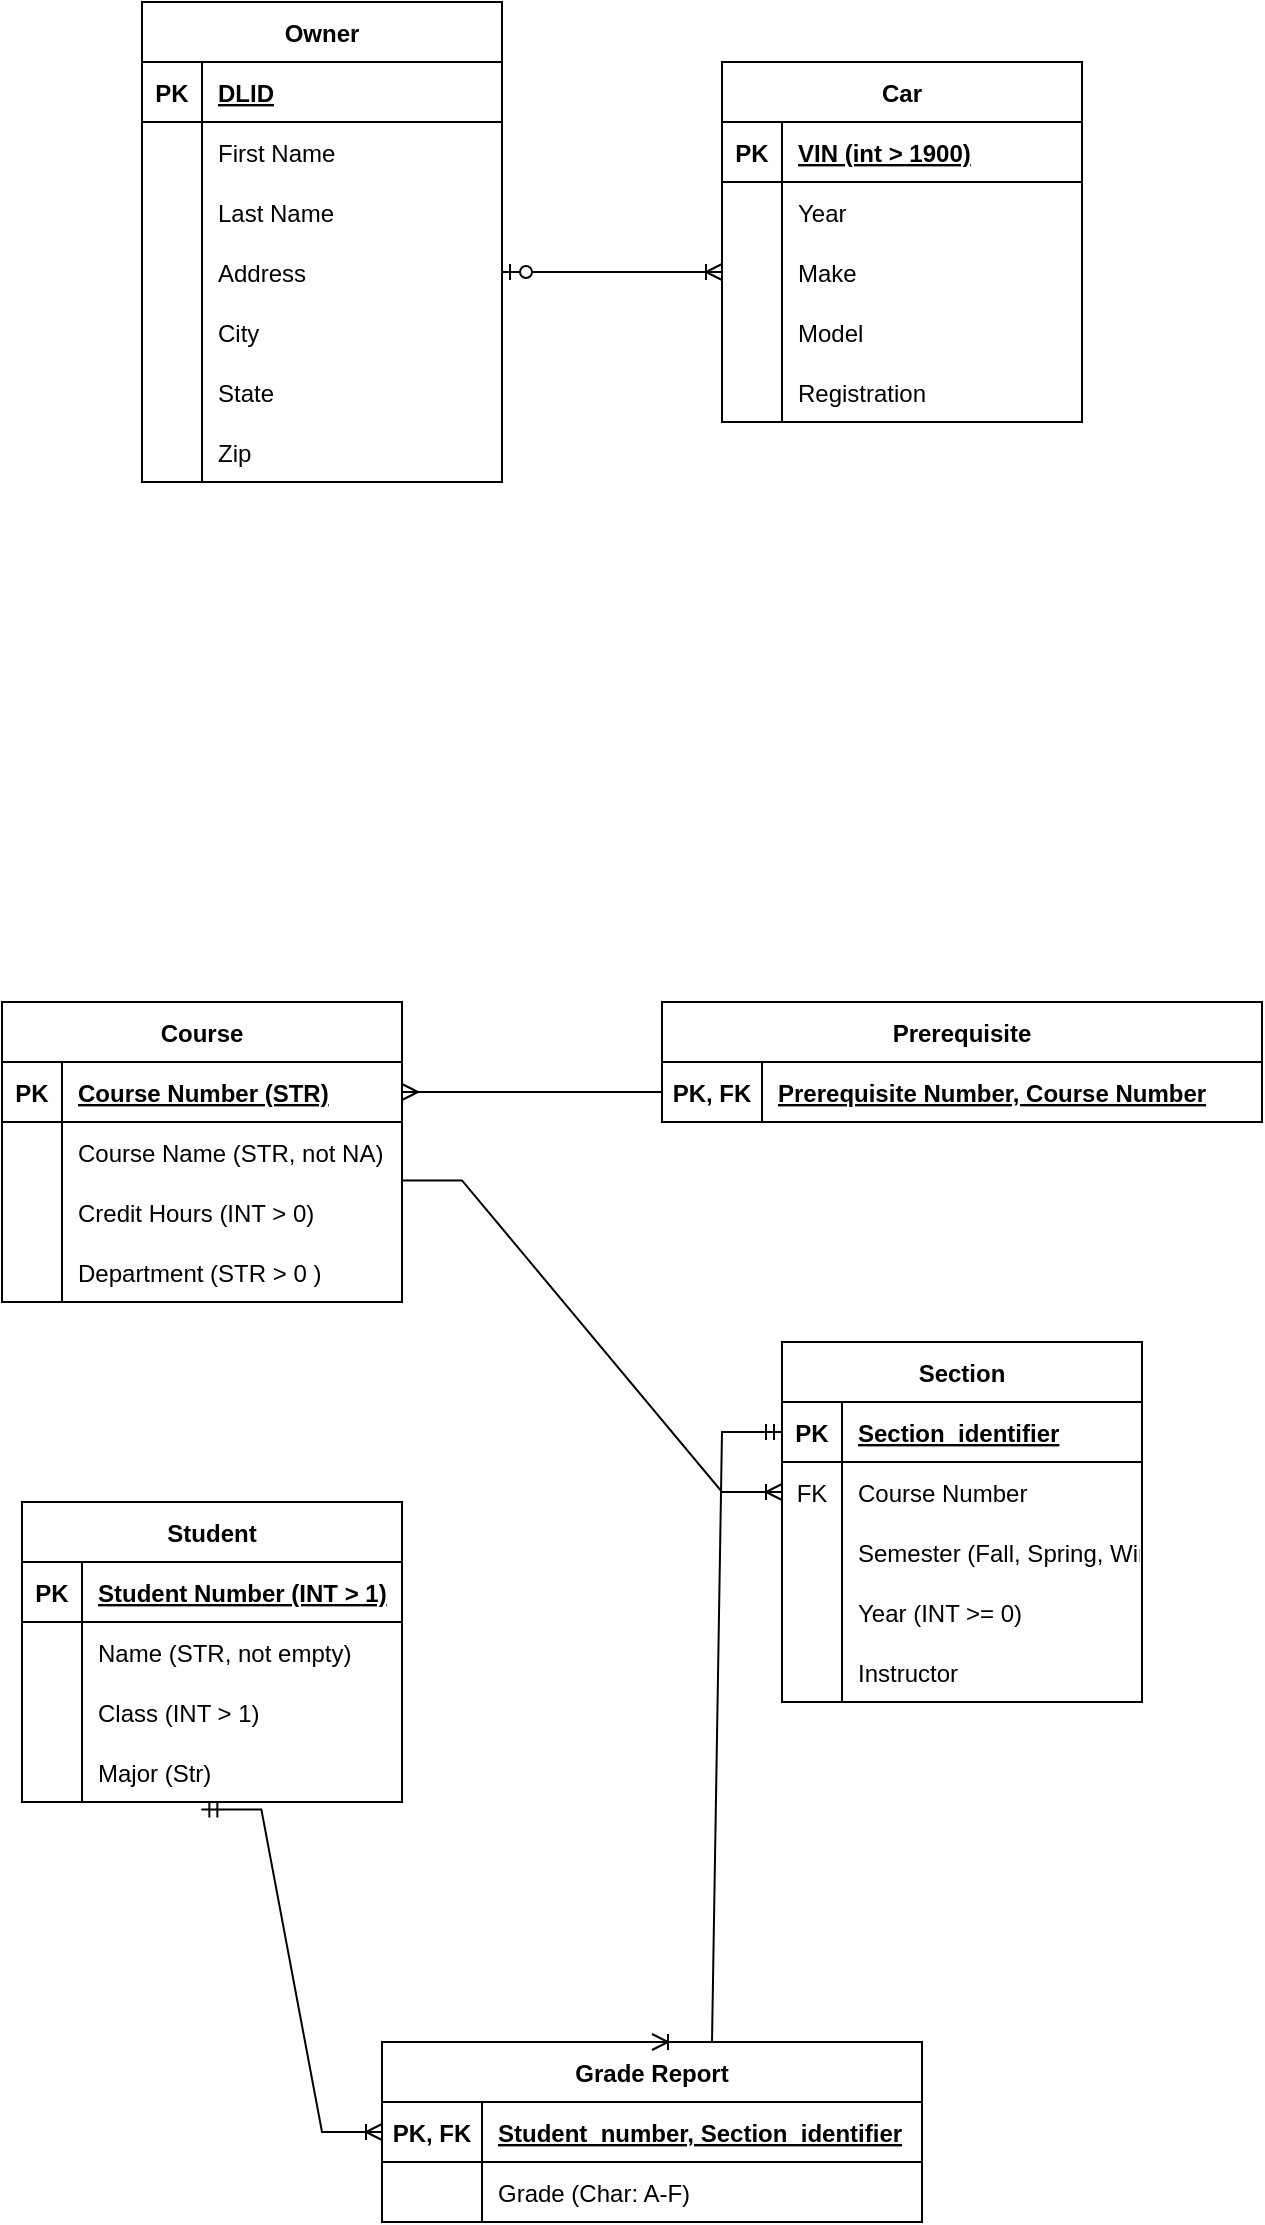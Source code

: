 <mxfile version="20.8.10" type="github">
  <diagram id="C5RBs43oDa-KdzZeNtuy" name="Page-1">
    <mxGraphModel dx="1640" dy="2071" grid="1" gridSize="10" guides="1" tooltips="1" connect="1" arrows="1" fold="1" page="1" pageScale="1" pageWidth="827" pageHeight="1169" math="0" shadow="0">
      <root>
        <mxCell id="WIyWlLk6GJQsqaUBKTNV-0" />
        <mxCell id="WIyWlLk6GJQsqaUBKTNV-1" parent="WIyWlLk6GJQsqaUBKTNV-0" />
        <mxCell id="JhIuJqSPgtaijP0H8lhD-29" value="Car" style="shape=table;startSize=30;container=1;collapsible=1;childLayout=tableLayout;fixedRows=1;rowLines=0;fontStyle=1;align=center;resizeLast=1;" vertex="1" parent="WIyWlLk6GJQsqaUBKTNV-1">
          <mxGeometry x="120" y="-360" width="180" height="180" as="geometry" />
        </mxCell>
        <mxCell id="JhIuJqSPgtaijP0H8lhD-30" value="" style="shape=tableRow;horizontal=0;startSize=0;swimlaneHead=0;swimlaneBody=0;fillColor=none;collapsible=0;dropTarget=0;points=[[0,0.5],[1,0.5]];portConstraint=eastwest;top=0;left=0;right=0;bottom=1;" vertex="1" parent="JhIuJqSPgtaijP0H8lhD-29">
          <mxGeometry y="30" width="180" height="30" as="geometry" />
        </mxCell>
        <mxCell id="JhIuJqSPgtaijP0H8lhD-31" value="PK" style="shape=partialRectangle;connectable=0;fillColor=none;top=0;left=0;bottom=0;right=0;fontStyle=1;overflow=hidden;" vertex="1" parent="JhIuJqSPgtaijP0H8lhD-30">
          <mxGeometry width="30" height="30" as="geometry">
            <mxRectangle width="30" height="30" as="alternateBounds" />
          </mxGeometry>
        </mxCell>
        <mxCell id="JhIuJqSPgtaijP0H8lhD-32" value="VIN (int &gt; 1900)" style="shape=partialRectangle;connectable=0;fillColor=none;top=0;left=0;bottom=0;right=0;align=left;spacingLeft=6;fontStyle=5;overflow=hidden;" vertex="1" parent="JhIuJqSPgtaijP0H8lhD-30">
          <mxGeometry x="30" width="150" height="30" as="geometry">
            <mxRectangle width="150" height="30" as="alternateBounds" />
          </mxGeometry>
        </mxCell>
        <mxCell id="JhIuJqSPgtaijP0H8lhD-33" value="" style="shape=tableRow;horizontal=0;startSize=0;swimlaneHead=0;swimlaneBody=0;fillColor=none;collapsible=0;dropTarget=0;points=[[0,0.5],[1,0.5]];portConstraint=eastwest;top=0;left=0;right=0;bottom=0;" vertex="1" parent="JhIuJqSPgtaijP0H8lhD-29">
          <mxGeometry y="60" width="180" height="30" as="geometry" />
        </mxCell>
        <mxCell id="JhIuJqSPgtaijP0H8lhD-34" value="" style="shape=partialRectangle;connectable=0;fillColor=none;top=0;left=0;bottom=0;right=0;editable=1;overflow=hidden;" vertex="1" parent="JhIuJqSPgtaijP0H8lhD-33">
          <mxGeometry width="30" height="30" as="geometry">
            <mxRectangle width="30" height="30" as="alternateBounds" />
          </mxGeometry>
        </mxCell>
        <mxCell id="JhIuJqSPgtaijP0H8lhD-35" value="Year" style="shape=partialRectangle;connectable=0;fillColor=none;top=0;left=0;bottom=0;right=0;align=left;spacingLeft=6;overflow=hidden;" vertex="1" parent="JhIuJqSPgtaijP0H8lhD-33">
          <mxGeometry x="30" width="150" height="30" as="geometry">
            <mxRectangle width="150" height="30" as="alternateBounds" />
          </mxGeometry>
        </mxCell>
        <mxCell id="JhIuJqSPgtaijP0H8lhD-36" value="" style="shape=tableRow;horizontal=0;startSize=0;swimlaneHead=0;swimlaneBody=0;fillColor=none;collapsible=0;dropTarget=0;points=[[0,0.5],[1,0.5]];portConstraint=eastwest;top=0;left=0;right=0;bottom=0;" vertex="1" parent="JhIuJqSPgtaijP0H8lhD-29">
          <mxGeometry y="90" width="180" height="30" as="geometry" />
        </mxCell>
        <mxCell id="JhIuJqSPgtaijP0H8lhD-37" value="" style="shape=partialRectangle;connectable=0;fillColor=none;top=0;left=0;bottom=0;right=0;editable=1;overflow=hidden;" vertex="1" parent="JhIuJqSPgtaijP0H8lhD-36">
          <mxGeometry width="30" height="30" as="geometry">
            <mxRectangle width="30" height="30" as="alternateBounds" />
          </mxGeometry>
        </mxCell>
        <mxCell id="JhIuJqSPgtaijP0H8lhD-38" value="Make" style="shape=partialRectangle;connectable=0;fillColor=none;top=0;left=0;bottom=0;right=0;align=left;spacingLeft=6;overflow=hidden;" vertex="1" parent="JhIuJqSPgtaijP0H8lhD-36">
          <mxGeometry x="30" width="150" height="30" as="geometry">
            <mxRectangle width="150" height="30" as="alternateBounds" />
          </mxGeometry>
        </mxCell>
        <mxCell id="JhIuJqSPgtaijP0H8lhD-39" value="" style="shape=tableRow;horizontal=0;startSize=0;swimlaneHead=0;swimlaneBody=0;fillColor=none;collapsible=0;dropTarget=0;points=[[0,0.5],[1,0.5]];portConstraint=eastwest;top=0;left=0;right=0;bottom=0;" vertex="1" parent="JhIuJqSPgtaijP0H8lhD-29">
          <mxGeometry y="120" width="180" height="30" as="geometry" />
        </mxCell>
        <mxCell id="JhIuJqSPgtaijP0H8lhD-40" value="" style="shape=partialRectangle;connectable=0;fillColor=none;top=0;left=0;bottom=0;right=0;editable=1;overflow=hidden;" vertex="1" parent="JhIuJqSPgtaijP0H8lhD-39">
          <mxGeometry width="30" height="30" as="geometry">
            <mxRectangle width="30" height="30" as="alternateBounds" />
          </mxGeometry>
        </mxCell>
        <mxCell id="JhIuJqSPgtaijP0H8lhD-41" value="Model" style="shape=partialRectangle;connectable=0;fillColor=none;top=0;left=0;bottom=0;right=0;align=left;spacingLeft=6;overflow=hidden;" vertex="1" parent="JhIuJqSPgtaijP0H8lhD-39">
          <mxGeometry x="30" width="150" height="30" as="geometry">
            <mxRectangle width="150" height="30" as="alternateBounds" />
          </mxGeometry>
        </mxCell>
        <mxCell id="JhIuJqSPgtaijP0H8lhD-42" value="" style="shape=tableRow;horizontal=0;startSize=0;swimlaneHead=0;swimlaneBody=0;fillColor=none;collapsible=0;dropTarget=0;points=[[0,0.5],[1,0.5]];portConstraint=eastwest;top=0;left=0;right=0;bottom=0;" vertex="1" parent="JhIuJqSPgtaijP0H8lhD-29">
          <mxGeometry y="150" width="180" height="30" as="geometry" />
        </mxCell>
        <mxCell id="JhIuJqSPgtaijP0H8lhD-43" value="" style="shape=partialRectangle;connectable=0;fillColor=none;top=0;left=0;bottom=0;right=0;editable=1;overflow=hidden;" vertex="1" parent="JhIuJqSPgtaijP0H8lhD-42">
          <mxGeometry width="30" height="30" as="geometry">
            <mxRectangle width="30" height="30" as="alternateBounds" />
          </mxGeometry>
        </mxCell>
        <mxCell id="JhIuJqSPgtaijP0H8lhD-44" value="Registration" style="shape=partialRectangle;connectable=0;fillColor=none;top=0;left=0;bottom=0;right=0;align=left;spacingLeft=6;overflow=hidden;" vertex="1" parent="JhIuJqSPgtaijP0H8lhD-42">
          <mxGeometry x="30" width="150" height="30" as="geometry">
            <mxRectangle width="150" height="30" as="alternateBounds" />
          </mxGeometry>
        </mxCell>
        <mxCell id="JhIuJqSPgtaijP0H8lhD-45" value="Owner" style="shape=table;startSize=30;container=1;collapsible=1;childLayout=tableLayout;fixedRows=1;rowLines=0;fontStyle=1;align=center;resizeLast=1;" vertex="1" parent="WIyWlLk6GJQsqaUBKTNV-1">
          <mxGeometry x="-170" y="-390" width="180" height="240" as="geometry" />
        </mxCell>
        <mxCell id="JhIuJqSPgtaijP0H8lhD-46" value="" style="shape=tableRow;horizontal=0;startSize=0;swimlaneHead=0;swimlaneBody=0;fillColor=none;collapsible=0;dropTarget=0;points=[[0,0.5],[1,0.5]];portConstraint=eastwest;top=0;left=0;right=0;bottom=1;" vertex="1" parent="JhIuJqSPgtaijP0H8lhD-45">
          <mxGeometry y="30" width="180" height="30" as="geometry" />
        </mxCell>
        <mxCell id="JhIuJqSPgtaijP0H8lhD-47" value="PK" style="shape=partialRectangle;connectable=0;fillColor=none;top=0;left=0;bottom=0;right=0;fontStyle=1;overflow=hidden;" vertex="1" parent="JhIuJqSPgtaijP0H8lhD-46">
          <mxGeometry width="30" height="30" as="geometry">
            <mxRectangle width="30" height="30" as="alternateBounds" />
          </mxGeometry>
        </mxCell>
        <mxCell id="JhIuJqSPgtaijP0H8lhD-48" value="DLID" style="shape=partialRectangle;connectable=0;fillColor=none;top=0;left=0;bottom=0;right=0;align=left;spacingLeft=6;fontStyle=5;overflow=hidden;" vertex="1" parent="JhIuJqSPgtaijP0H8lhD-46">
          <mxGeometry x="30" width="150" height="30" as="geometry">
            <mxRectangle width="150" height="30" as="alternateBounds" />
          </mxGeometry>
        </mxCell>
        <mxCell id="JhIuJqSPgtaijP0H8lhD-49" value="" style="shape=tableRow;horizontal=0;startSize=0;swimlaneHead=0;swimlaneBody=0;fillColor=none;collapsible=0;dropTarget=0;points=[[0,0.5],[1,0.5]];portConstraint=eastwest;top=0;left=0;right=0;bottom=0;" vertex="1" parent="JhIuJqSPgtaijP0H8lhD-45">
          <mxGeometry y="60" width="180" height="30" as="geometry" />
        </mxCell>
        <mxCell id="JhIuJqSPgtaijP0H8lhD-50" value="" style="shape=partialRectangle;connectable=0;fillColor=none;top=0;left=0;bottom=0;right=0;editable=1;overflow=hidden;" vertex="1" parent="JhIuJqSPgtaijP0H8lhD-49">
          <mxGeometry width="30" height="30" as="geometry">
            <mxRectangle width="30" height="30" as="alternateBounds" />
          </mxGeometry>
        </mxCell>
        <mxCell id="JhIuJqSPgtaijP0H8lhD-51" value="First Name" style="shape=partialRectangle;connectable=0;fillColor=none;top=0;left=0;bottom=0;right=0;align=left;spacingLeft=6;overflow=hidden;" vertex="1" parent="JhIuJqSPgtaijP0H8lhD-49">
          <mxGeometry x="30" width="150" height="30" as="geometry">
            <mxRectangle width="150" height="30" as="alternateBounds" />
          </mxGeometry>
        </mxCell>
        <mxCell id="JhIuJqSPgtaijP0H8lhD-52" value="" style="shape=tableRow;horizontal=0;startSize=0;swimlaneHead=0;swimlaneBody=0;fillColor=none;collapsible=0;dropTarget=0;points=[[0,0.5],[1,0.5]];portConstraint=eastwest;top=0;left=0;right=0;bottom=0;" vertex="1" parent="JhIuJqSPgtaijP0H8lhD-45">
          <mxGeometry y="90" width="180" height="30" as="geometry" />
        </mxCell>
        <mxCell id="JhIuJqSPgtaijP0H8lhD-53" value="" style="shape=partialRectangle;connectable=0;fillColor=none;top=0;left=0;bottom=0;right=0;editable=1;overflow=hidden;" vertex="1" parent="JhIuJqSPgtaijP0H8lhD-52">
          <mxGeometry width="30" height="30" as="geometry">
            <mxRectangle width="30" height="30" as="alternateBounds" />
          </mxGeometry>
        </mxCell>
        <mxCell id="JhIuJqSPgtaijP0H8lhD-54" value="Last Name" style="shape=partialRectangle;connectable=0;fillColor=none;top=0;left=0;bottom=0;right=0;align=left;spacingLeft=6;overflow=hidden;" vertex="1" parent="JhIuJqSPgtaijP0H8lhD-52">
          <mxGeometry x="30" width="150" height="30" as="geometry">
            <mxRectangle width="150" height="30" as="alternateBounds" />
          </mxGeometry>
        </mxCell>
        <mxCell id="JhIuJqSPgtaijP0H8lhD-55" value="" style="shape=tableRow;horizontal=0;startSize=0;swimlaneHead=0;swimlaneBody=0;fillColor=none;collapsible=0;dropTarget=0;points=[[0,0.5],[1,0.5]];portConstraint=eastwest;top=0;left=0;right=0;bottom=0;" vertex="1" parent="JhIuJqSPgtaijP0H8lhD-45">
          <mxGeometry y="120" width="180" height="30" as="geometry" />
        </mxCell>
        <mxCell id="JhIuJqSPgtaijP0H8lhD-56" value="" style="shape=partialRectangle;connectable=0;fillColor=none;top=0;left=0;bottom=0;right=0;editable=1;overflow=hidden;" vertex="1" parent="JhIuJqSPgtaijP0H8lhD-55">
          <mxGeometry width="30" height="30" as="geometry">
            <mxRectangle width="30" height="30" as="alternateBounds" />
          </mxGeometry>
        </mxCell>
        <mxCell id="JhIuJqSPgtaijP0H8lhD-57" value="Address" style="shape=partialRectangle;connectable=0;fillColor=none;top=0;left=0;bottom=0;right=0;align=left;spacingLeft=6;overflow=hidden;" vertex="1" parent="JhIuJqSPgtaijP0H8lhD-55">
          <mxGeometry x="30" width="150" height="30" as="geometry">
            <mxRectangle width="150" height="30" as="alternateBounds" />
          </mxGeometry>
        </mxCell>
        <mxCell id="JhIuJqSPgtaijP0H8lhD-58" value="" style="shape=tableRow;horizontal=0;startSize=0;swimlaneHead=0;swimlaneBody=0;fillColor=none;collapsible=0;dropTarget=0;points=[[0,0.5],[1,0.5]];portConstraint=eastwest;top=0;left=0;right=0;bottom=0;" vertex="1" parent="JhIuJqSPgtaijP0H8lhD-45">
          <mxGeometry y="150" width="180" height="30" as="geometry" />
        </mxCell>
        <mxCell id="JhIuJqSPgtaijP0H8lhD-59" value="" style="shape=partialRectangle;connectable=0;fillColor=none;top=0;left=0;bottom=0;right=0;editable=1;overflow=hidden;" vertex="1" parent="JhIuJqSPgtaijP0H8lhD-58">
          <mxGeometry width="30" height="30" as="geometry">
            <mxRectangle width="30" height="30" as="alternateBounds" />
          </mxGeometry>
        </mxCell>
        <mxCell id="JhIuJqSPgtaijP0H8lhD-60" value="City" style="shape=partialRectangle;connectable=0;fillColor=none;top=0;left=0;bottom=0;right=0;align=left;spacingLeft=6;overflow=hidden;" vertex="1" parent="JhIuJqSPgtaijP0H8lhD-58">
          <mxGeometry x="30" width="150" height="30" as="geometry">
            <mxRectangle width="150" height="30" as="alternateBounds" />
          </mxGeometry>
        </mxCell>
        <mxCell id="JhIuJqSPgtaijP0H8lhD-61" value="" style="shape=tableRow;horizontal=0;startSize=0;swimlaneHead=0;swimlaneBody=0;fillColor=none;collapsible=0;dropTarget=0;points=[[0,0.5],[1,0.5]];portConstraint=eastwest;top=0;left=0;right=0;bottom=0;" vertex="1" parent="JhIuJqSPgtaijP0H8lhD-45">
          <mxGeometry y="180" width="180" height="30" as="geometry" />
        </mxCell>
        <mxCell id="JhIuJqSPgtaijP0H8lhD-62" value="" style="shape=partialRectangle;connectable=0;fillColor=none;top=0;left=0;bottom=0;right=0;editable=1;overflow=hidden;" vertex="1" parent="JhIuJqSPgtaijP0H8lhD-61">
          <mxGeometry width="30" height="30" as="geometry">
            <mxRectangle width="30" height="30" as="alternateBounds" />
          </mxGeometry>
        </mxCell>
        <mxCell id="JhIuJqSPgtaijP0H8lhD-63" value="State" style="shape=partialRectangle;connectable=0;fillColor=none;top=0;left=0;bottom=0;right=0;align=left;spacingLeft=6;overflow=hidden;" vertex="1" parent="JhIuJqSPgtaijP0H8lhD-61">
          <mxGeometry x="30" width="150" height="30" as="geometry">
            <mxRectangle width="150" height="30" as="alternateBounds" />
          </mxGeometry>
        </mxCell>
        <mxCell id="JhIuJqSPgtaijP0H8lhD-64" value="" style="shape=tableRow;horizontal=0;startSize=0;swimlaneHead=0;swimlaneBody=0;fillColor=none;collapsible=0;dropTarget=0;points=[[0,0.5],[1,0.5]];portConstraint=eastwest;top=0;left=0;right=0;bottom=0;" vertex="1" parent="JhIuJqSPgtaijP0H8lhD-45">
          <mxGeometry y="210" width="180" height="30" as="geometry" />
        </mxCell>
        <mxCell id="JhIuJqSPgtaijP0H8lhD-65" value="" style="shape=partialRectangle;connectable=0;fillColor=none;top=0;left=0;bottom=0;right=0;editable=1;overflow=hidden;" vertex="1" parent="JhIuJqSPgtaijP0H8lhD-64">
          <mxGeometry width="30" height="30" as="geometry">
            <mxRectangle width="30" height="30" as="alternateBounds" />
          </mxGeometry>
        </mxCell>
        <mxCell id="JhIuJqSPgtaijP0H8lhD-66" value="Zip" style="shape=partialRectangle;connectable=0;fillColor=none;top=0;left=0;bottom=0;right=0;align=left;spacingLeft=6;overflow=hidden;" vertex="1" parent="JhIuJqSPgtaijP0H8lhD-64">
          <mxGeometry x="30" width="150" height="30" as="geometry">
            <mxRectangle width="150" height="30" as="alternateBounds" />
          </mxGeometry>
        </mxCell>
        <mxCell id="JhIuJqSPgtaijP0H8lhD-70" value="" style="edgeStyle=entityRelationEdgeStyle;fontSize=12;html=1;endArrow=ERoneToMany;startArrow=ERzeroToOne;rounded=0;exitX=1;exitY=0.5;exitDx=0;exitDy=0;entryX=0;entryY=0.5;entryDx=0;entryDy=0;" edge="1" parent="WIyWlLk6GJQsqaUBKTNV-1" source="JhIuJqSPgtaijP0H8lhD-55" target="JhIuJqSPgtaijP0H8lhD-36">
          <mxGeometry width="100" height="100" relative="1" as="geometry">
            <mxPoint x="290" y="-30" as="sourcePoint" />
            <mxPoint x="110" y="-270" as="targetPoint" />
          </mxGeometry>
        </mxCell>
        <mxCell id="JhIuJqSPgtaijP0H8lhD-71" value="Student" style="shape=table;startSize=30;container=1;collapsible=1;childLayout=tableLayout;fixedRows=1;rowLines=0;fontStyle=1;align=center;resizeLast=1;" vertex="1" parent="WIyWlLk6GJQsqaUBKTNV-1">
          <mxGeometry x="-230" y="360" width="190" height="150" as="geometry" />
        </mxCell>
        <mxCell id="JhIuJqSPgtaijP0H8lhD-72" value="" style="shape=tableRow;horizontal=0;startSize=0;swimlaneHead=0;swimlaneBody=0;fillColor=none;collapsible=0;dropTarget=0;points=[[0,0.5],[1,0.5]];portConstraint=eastwest;top=0;left=0;right=0;bottom=1;" vertex="1" parent="JhIuJqSPgtaijP0H8lhD-71">
          <mxGeometry y="30" width="190" height="30" as="geometry" />
        </mxCell>
        <mxCell id="JhIuJqSPgtaijP0H8lhD-73" value="PK" style="shape=partialRectangle;connectable=0;fillColor=none;top=0;left=0;bottom=0;right=0;fontStyle=1;overflow=hidden;" vertex="1" parent="JhIuJqSPgtaijP0H8lhD-72">
          <mxGeometry width="30" height="30" as="geometry">
            <mxRectangle width="30" height="30" as="alternateBounds" />
          </mxGeometry>
        </mxCell>
        <mxCell id="JhIuJqSPgtaijP0H8lhD-74" value="Student Number (INT &gt; 1)" style="shape=partialRectangle;connectable=0;fillColor=none;top=0;left=0;bottom=0;right=0;align=left;spacingLeft=6;fontStyle=5;overflow=hidden;" vertex="1" parent="JhIuJqSPgtaijP0H8lhD-72">
          <mxGeometry x="30" width="160" height="30" as="geometry">
            <mxRectangle width="160" height="30" as="alternateBounds" />
          </mxGeometry>
        </mxCell>
        <mxCell id="JhIuJqSPgtaijP0H8lhD-75" value="" style="shape=tableRow;horizontal=0;startSize=0;swimlaneHead=0;swimlaneBody=0;fillColor=none;collapsible=0;dropTarget=0;points=[[0,0.5],[1,0.5]];portConstraint=eastwest;top=0;left=0;right=0;bottom=0;" vertex="1" parent="JhIuJqSPgtaijP0H8lhD-71">
          <mxGeometry y="60" width="190" height="30" as="geometry" />
        </mxCell>
        <mxCell id="JhIuJqSPgtaijP0H8lhD-76" value="" style="shape=partialRectangle;connectable=0;fillColor=none;top=0;left=0;bottom=0;right=0;editable=1;overflow=hidden;" vertex="1" parent="JhIuJqSPgtaijP0H8lhD-75">
          <mxGeometry width="30" height="30" as="geometry">
            <mxRectangle width="30" height="30" as="alternateBounds" />
          </mxGeometry>
        </mxCell>
        <mxCell id="JhIuJqSPgtaijP0H8lhD-77" value="Name (STR, not empty)" style="shape=partialRectangle;connectable=0;fillColor=none;top=0;left=0;bottom=0;right=0;align=left;spacingLeft=6;overflow=hidden;" vertex="1" parent="JhIuJqSPgtaijP0H8lhD-75">
          <mxGeometry x="30" width="160" height="30" as="geometry">
            <mxRectangle width="160" height="30" as="alternateBounds" />
          </mxGeometry>
        </mxCell>
        <mxCell id="JhIuJqSPgtaijP0H8lhD-78" value="" style="shape=tableRow;horizontal=0;startSize=0;swimlaneHead=0;swimlaneBody=0;fillColor=none;collapsible=0;dropTarget=0;points=[[0,0.5],[1,0.5]];portConstraint=eastwest;top=0;left=0;right=0;bottom=0;" vertex="1" parent="JhIuJqSPgtaijP0H8lhD-71">
          <mxGeometry y="90" width="190" height="30" as="geometry" />
        </mxCell>
        <mxCell id="JhIuJqSPgtaijP0H8lhD-79" value="" style="shape=partialRectangle;connectable=0;fillColor=none;top=0;left=0;bottom=0;right=0;editable=1;overflow=hidden;" vertex="1" parent="JhIuJqSPgtaijP0H8lhD-78">
          <mxGeometry width="30" height="30" as="geometry">
            <mxRectangle width="30" height="30" as="alternateBounds" />
          </mxGeometry>
        </mxCell>
        <mxCell id="JhIuJqSPgtaijP0H8lhD-80" value="Class (INT &gt; 1)" style="shape=partialRectangle;connectable=0;fillColor=none;top=0;left=0;bottom=0;right=0;align=left;spacingLeft=6;overflow=hidden;" vertex="1" parent="JhIuJqSPgtaijP0H8lhD-78">
          <mxGeometry x="30" width="160" height="30" as="geometry">
            <mxRectangle width="160" height="30" as="alternateBounds" />
          </mxGeometry>
        </mxCell>
        <mxCell id="JhIuJqSPgtaijP0H8lhD-81" value="" style="shape=tableRow;horizontal=0;startSize=0;swimlaneHead=0;swimlaneBody=0;fillColor=none;collapsible=0;dropTarget=0;points=[[0,0.5],[1,0.5]];portConstraint=eastwest;top=0;left=0;right=0;bottom=0;" vertex="1" parent="JhIuJqSPgtaijP0H8lhD-71">
          <mxGeometry y="120" width="190" height="30" as="geometry" />
        </mxCell>
        <mxCell id="JhIuJqSPgtaijP0H8lhD-82" value="" style="shape=partialRectangle;connectable=0;fillColor=none;top=0;left=0;bottom=0;right=0;editable=1;overflow=hidden;" vertex="1" parent="JhIuJqSPgtaijP0H8lhD-81">
          <mxGeometry width="30" height="30" as="geometry">
            <mxRectangle width="30" height="30" as="alternateBounds" />
          </mxGeometry>
        </mxCell>
        <mxCell id="JhIuJqSPgtaijP0H8lhD-83" value="Major (Str)" style="shape=partialRectangle;connectable=0;fillColor=none;top=0;left=0;bottom=0;right=0;align=left;spacingLeft=6;overflow=hidden;" vertex="1" parent="JhIuJqSPgtaijP0H8lhD-81">
          <mxGeometry x="30" width="160" height="30" as="geometry">
            <mxRectangle width="160" height="30" as="alternateBounds" />
          </mxGeometry>
        </mxCell>
        <mxCell id="JhIuJqSPgtaijP0H8lhD-84" value="Course" style="shape=table;startSize=30;container=1;collapsible=1;childLayout=tableLayout;fixedRows=1;rowLines=0;fontStyle=1;align=center;resizeLast=1;" vertex="1" parent="WIyWlLk6GJQsqaUBKTNV-1">
          <mxGeometry x="-240" y="110" width="200" height="150" as="geometry" />
        </mxCell>
        <mxCell id="JhIuJqSPgtaijP0H8lhD-85" value="" style="shape=tableRow;horizontal=0;startSize=0;swimlaneHead=0;swimlaneBody=0;fillColor=none;collapsible=0;dropTarget=0;points=[[0,0.5],[1,0.5]];portConstraint=eastwest;top=0;left=0;right=0;bottom=1;" vertex="1" parent="JhIuJqSPgtaijP0H8lhD-84">
          <mxGeometry y="30" width="200" height="30" as="geometry" />
        </mxCell>
        <mxCell id="JhIuJqSPgtaijP0H8lhD-86" value="PK" style="shape=partialRectangle;connectable=0;fillColor=none;top=0;left=0;bottom=0;right=0;fontStyle=1;overflow=hidden;" vertex="1" parent="JhIuJqSPgtaijP0H8lhD-85">
          <mxGeometry width="30" height="30" as="geometry">
            <mxRectangle width="30" height="30" as="alternateBounds" />
          </mxGeometry>
        </mxCell>
        <mxCell id="JhIuJqSPgtaijP0H8lhD-87" value="Course Number (STR)" style="shape=partialRectangle;connectable=0;fillColor=none;top=0;left=0;bottom=0;right=0;align=left;spacingLeft=6;fontStyle=5;overflow=hidden;" vertex="1" parent="JhIuJqSPgtaijP0H8lhD-85">
          <mxGeometry x="30" width="170" height="30" as="geometry">
            <mxRectangle width="170" height="30" as="alternateBounds" />
          </mxGeometry>
        </mxCell>
        <mxCell id="JhIuJqSPgtaijP0H8lhD-88" value="" style="shape=tableRow;horizontal=0;startSize=0;swimlaneHead=0;swimlaneBody=0;fillColor=none;collapsible=0;dropTarget=0;points=[[0,0.5],[1,0.5]];portConstraint=eastwest;top=0;left=0;right=0;bottom=0;" vertex="1" parent="JhIuJqSPgtaijP0H8lhD-84">
          <mxGeometry y="60" width="200" height="30" as="geometry" />
        </mxCell>
        <mxCell id="JhIuJqSPgtaijP0H8lhD-89" value="" style="shape=partialRectangle;connectable=0;fillColor=none;top=0;left=0;bottom=0;right=0;editable=1;overflow=hidden;" vertex="1" parent="JhIuJqSPgtaijP0H8lhD-88">
          <mxGeometry width="30" height="30" as="geometry">
            <mxRectangle width="30" height="30" as="alternateBounds" />
          </mxGeometry>
        </mxCell>
        <mxCell id="JhIuJqSPgtaijP0H8lhD-90" value="Course Name (STR, not NA)" style="shape=partialRectangle;connectable=0;fillColor=none;top=0;left=0;bottom=0;right=0;align=left;spacingLeft=6;overflow=hidden;" vertex="1" parent="JhIuJqSPgtaijP0H8lhD-88">
          <mxGeometry x="30" width="170" height="30" as="geometry">
            <mxRectangle width="170" height="30" as="alternateBounds" />
          </mxGeometry>
        </mxCell>
        <mxCell id="JhIuJqSPgtaijP0H8lhD-91" value="" style="shape=tableRow;horizontal=0;startSize=0;swimlaneHead=0;swimlaneBody=0;fillColor=none;collapsible=0;dropTarget=0;points=[[0,0.5],[1,0.5]];portConstraint=eastwest;top=0;left=0;right=0;bottom=0;" vertex="1" parent="JhIuJqSPgtaijP0H8lhD-84">
          <mxGeometry y="90" width="200" height="30" as="geometry" />
        </mxCell>
        <mxCell id="JhIuJqSPgtaijP0H8lhD-92" value="" style="shape=partialRectangle;connectable=0;fillColor=none;top=0;left=0;bottom=0;right=0;editable=1;overflow=hidden;" vertex="1" parent="JhIuJqSPgtaijP0H8lhD-91">
          <mxGeometry width="30" height="30" as="geometry">
            <mxRectangle width="30" height="30" as="alternateBounds" />
          </mxGeometry>
        </mxCell>
        <mxCell id="JhIuJqSPgtaijP0H8lhD-93" value="Credit Hours (INT &gt; 0)" style="shape=partialRectangle;connectable=0;fillColor=none;top=0;left=0;bottom=0;right=0;align=left;spacingLeft=6;overflow=hidden;" vertex="1" parent="JhIuJqSPgtaijP0H8lhD-91">
          <mxGeometry x="30" width="170" height="30" as="geometry">
            <mxRectangle width="170" height="30" as="alternateBounds" />
          </mxGeometry>
        </mxCell>
        <mxCell id="JhIuJqSPgtaijP0H8lhD-94" value="" style="shape=tableRow;horizontal=0;startSize=0;swimlaneHead=0;swimlaneBody=0;fillColor=none;collapsible=0;dropTarget=0;points=[[0,0.5],[1,0.5]];portConstraint=eastwest;top=0;left=0;right=0;bottom=0;" vertex="1" parent="JhIuJqSPgtaijP0H8lhD-84">
          <mxGeometry y="120" width="200" height="30" as="geometry" />
        </mxCell>
        <mxCell id="JhIuJqSPgtaijP0H8lhD-95" value="" style="shape=partialRectangle;connectable=0;fillColor=none;top=0;left=0;bottom=0;right=0;editable=1;overflow=hidden;" vertex="1" parent="JhIuJqSPgtaijP0H8lhD-94">
          <mxGeometry width="30" height="30" as="geometry">
            <mxRectangle width="30" height="30" as="alternateBounds" />
          </mxGeometry>
        </mxCell>
        <mxCell id="JhIuJqSPgtaijP0H8lhD-96" value="Department (STR &gt; 0 )" style="shape=partialRectangle;connectable=0;fillColor=none;top=0;left=0;bottom=0;right=0;align=left;spacingLeft=6;overflow=hidden;" vertex="1" parent="JhIuJqSPgtaijP0H8lhD-94">
          <mxGeometry x="30" width="170" height="30" as="geometry">
            <mxRectangle width="170" height="30" as="alternateBounds" />
          </mxGeometry>
        </mxCell>
        <mxCell id="JhIuJqSPgtaijP0H8lhD-97" value="Section" style="shape=table;startSize=30;container=1;collapsible=1;childLayout=tableLayout;fixedRows=1;rowLines=0;fontStyle=1;align=center;resizeLast=1;" vertex="1" parent="WIyWlLk6GJQsqaUBKTNV-1">
          <mxGeometry x="150" y="280" width="180" height="180" as="geometry" />
        </mxCell>
        <mxCell id="JhIuJqSPgtaijP0H8lhD-98" value="" style="shape=tableRow;horizontal=0;startSize=0;swimlaneHead=0;swimlaneBody=0;fillColor=none;collapsible=0;dropTarget=0;points=[[0,0.5],[1,0.5]];portConstraint=eastwest;top=0;left=0;right=0;bottom=1;" vertex="1" parent="JhIuJqSPgtaijP0H8lhD-97">
          <mxGeometry y="30" width="180" height="30" as="geometry" />
        </mxCell>
        <mxCell id="JhIuJqSPgtaijP0H8lhD-99" value="PK" style="shape=partialRectangle;connectable=0;fillColor=none;top=0;left=0;bottom=0;right=0;fontStyle=1;overflow=hidden;" vertex="1" parent="JhIuJqSPgtaijP0H8lhD-98">
          <mxGeometry width="30" height="30" as="geometry">
            <mxRectangle width="30" height="30" as="alternateBounds" />
          </mxGeometry>
        </mxCell>
        <mxCell id="JhIuJqSPgtaijP0H8lhD-100" value="Section_identifier" style="shape=partialRectangle;connectable=0;fillColor=none;top=0;left=0;bottom=0;right=0;align=left;spacingLeft=6;fontStyle=5;overflow=hidden;" vertex="1" parent="JhIuJqSPgtaijP0H8lhD-98">
          <mxGeometry x="30" width="150" height="30" as="geometry">
            <mxRectangle width="150" height="30" as="alternateBounds" />
          </mxGeometry>
        </mxCell>
        <mxCell id="JhIuJqSPgtaijP0H8lhD-101" value="" style="shape=tableRow;horizontal=0;startSize=0;swimlaneHead=0;swimlaneBody=0;fillColor=none;collapsible=0;dropTarget=0;points=[[0,0.5],[1,0.5]];portConstraint=eastwest;top=0;left=0;right=0;bottom=0;" vertex="1" parent="JhIuJqSPgtaijP0H8lhD-97">
          <mxGeometry y="60" width="180" height="30" as="geometry" />
        </mxCell>
        <mxCell id="JhIuJqSPgtaijP0H8lhD-102" value="FK" style="shape=partialRectangle;connectable=0;fillColor=none;top=0;left=0;bottom=0;right=0;editable=1;overflow=hidden;" vertex="1" parent="JhIuJqSPgtaijP0H8lhD-101">
          <mxGeometry width="30" height="30" as="geometry">
            <mxRectangle width="30" height="30" as="alternateBounds" />
          </mxGeometry>
        </mxCell>
        <mxCell id="JhIuJqSPgtaijP0H8lhD-103" value="Course Number" style="shape=partialRectangle;connectable=0;fillColor=none;top=0;left=0;bottom=0;right=0;align=left;spacingLeft=6;overflow=hidden;" vertex="1" parent="JhIuJqSPgtaijP0H8lhD-101">
          <mxGeometry x="30" width="150" height="30" as="geometry">
            <mxRectangle width="150" height="30" as="alternateBounds" />
          </mxGeometry>
        </mxCell>
        <mxCell id="JhIuJqSPgtaijP0H8lhD-104" value="" style="shape=tableRow;horizontal=0;startSize=0;swimlaneHead=0;swimlaneBody=0;fillColor=none;collapsible=0;dropTarget=0;points=[[0,0.5],[1,0.5]];portConstraint=eastwest;top=0;left=0;right=0;bottom=0;" vertex="1" parent="JhIuJqSPgtaijP0H8lhD-97">
          <mxGeometry y="90" width="180" height="30" as="geometry" />
        </mxCell>
        <mxCell id="JhIuJqSPgtaijP0H8lhD-105" value="" style="shape=partialRectangle;connectable=0;fillColor=none;top=0;left=0;bottom=0;right=0;editable=1;overflow=hidden;" vertex="1" parent="JhIuJqSPgtaijP0H8lhD-104">
          <mxGeometry width="30" height="30" as="geometry">
            <mxRectangle width="30" height="30" as="alternateBounds" />
          </mxGeometry>
        </mxCell>
        <mxCell id="JhIuJqSPgtaijP0H8lhD-106" value="Semester (Fall, Spring, Winter, Summer)" style="shape=partialRectangle;connectable=0;fillColor=none;top=0;left=0;bottom=0;right=0;align=left;spacingLeft=6;overflow=hidden;" vertex="1" parent="JhIuJqSPgtaijP0H8lhD-104">
          <mxGeometry x="30" width="150" height="30" as="geometry">
            <mxRectangle width="150" height="30" as="alternateBounds" />
          </mxGeometry>
        </mxCell>
        <mxCell id="JhIuJqSPgtaijP0H8lhD-107" value="" style="shape=tableRow;horizontal=0;startSize=0;swimlaneHead=0;swimlaneBody=0;fillColor=none;collapsible=0;dropTarget=0;points=[[0,0.5],[1,0.5]];portConstraint=eastwest;top=0;left=0;right=0;bottom=0;" vertex="1" parent="JhIuJqSPgtaijP0H8lhD-97">
          <mxGeometry y="120" width="180" height="30" as="geometry" />
        </mxCell>
        <mxCell id="JhIuJqSPgtaijP0H8lhD-108" value="" style="shape=partialRectangle;connectable=0;fillColor=none;top=0;left=0;bottom=0;right=0;editable=1;overflow=hidden;" vertex="1" parent="JhIuJqSPgtaijP0H8lhD-107">
          <mxGeometry width="30" height="30" as="geometry">
            <mxRectangle width="30" height="30" as="alternateBounds" />
          </mxGeometry>
        </mxCell>
        <mxCell id="JhIuJqSPgtaijP0H8lhD-109" value="Year (INT &gt;= 0)" style="shape=partialRectangle;connectable=0;fillColor=none;top=0;left=0;bottom=0;right=0;align=left;spacingLeft=6;overflow=hidden;" vertex="1" parent="JhIuJqSPgtaijP0H8lhD-107">
          <mxGeometry x="30" width="150" height="30" as="geometry">
            <mxRectangle width="150" height="30" as="alternateBounds" />
          </mxGeometry>
        </mxCell>
        <mxCell id="JhIuJqSPgtaijP0H8lhD-110" value="" style="shape=tableRow;horizontal=0;startSize=0;swimlaneHead=0;swimlaneBody=0;fillColor=none;collapsible=0;dropTarget=0;points=[[0,0.5],[1,0.5]];portConstraint=eastwest;top=0;left=0;right=0;bottom=0;" vertex="1" parent="JhIuJqSPgtaijP0H8lhD-97">
          <mxGeometry y="150" width="180" height="30" as="geometry" />
        </mxCell>
        <mxCell id="JhIuJqSPgtaijP0H8lhD-111" value="" style="shape=partialRectangle;connectable=0;fillColor=none;top=0;left=0;bottom=0;right=0;editable=1;overflow=hidden;" vertex="1" parent="JhIuJqSPgtaijP0H8lhD-110">
          <mxGeometry width="30" height="30" as="geometry">
            <mxRectangle width="30" height="30" as="alternateBounds" />
          </mxGeometry>
        </mxCell>
        <mxCell id="JhIuJqSPgtaijP0H8lhD-112" value="Instructor" style="shape=partialRectangle;connectable=0;fillColor=none;top=0;left=0;bottom=0;right=0;align=left;spacingLeft=6;overflow=hidden;" vertex="1" parent="JhIuJqSPgtaijP0H8lhD-110">
          <mxGeometry x="30" width="150" height="30" as="geometry">
            <mxRectangle width="150" height="30" as="alternateBounds" />
          </mxGeometry>
        </mxCell>
        <mxCell id="JhIuJqSPgtaijP0H8lhD-113" value="Grade Report" style="shape=table;startSize=30;container=1;collapsible=1;childLayout=tableLayout;fixedRows=1;rowLines=0;fontStyle=1;align=center;resizeLast=1;" vertex="1" parent="WIyWlLk6GJQsqaUBKTNV-1">
          <mxGeometry x="-50" y="630" width="270" height="90" as="geometry" />
        </mxCell>
        <mxCell id="JhIuJqSPgtaijP0H8lhD-114" value="" style="shape=tableRow;horizontal=0;startSize=0;swimlaneHead=0;swimlaneBody=0;fillColor=none;collapsible=0;dropTarget=0;points=[[0,0.5],[1,0.5]];portConstraint=eastwest;top=0;left=0;right=0;bottom=1;" vertex="1" parent="JhIuJqSPgtaijP0H8lhD-113">
          <mxGeometry y="30" width="270" height="30" as="geometry" />
        </mxCell>
        <mxCell id="JhIuJqSPgtaijP0H8lhD-115" value="PK, FK" style="shape=partialRectangle;connectable=0;fillColor=none;top=0;left=0;bottom=0;right=0;fontStyle=1;overflow=hidden;" vertex="1" parent="JhIuJqSPgtaijP0H8lhD-114">
          <mxGeometry width="50" height="30" as="geometry">
            <mxRectangle width="50" height="30" as="alternateBounds" />
          </mxGeometry>
        </mxCell>
        <mxCell id="JhIuJqSPgtaijP0H8lhD-116" value="Student_number, Section_identifier" style="shape=partialRectangle;connectable=0;fillColor=none;top=0;left=0;bottom=0;right=0;align=left;spacingLeft=6;fontStyle=5;overflow=hidden;" vertex="1" parent="JhIuJqSPgtaijP0H8lhD-114">
          <mxGeometry x="50" width="220" height="30" as="geometry">
            <mxRectangle width="220" height="30" as="alternateBounds" />
          </mxGeometry>
        </mxCell>
        <mxCell id="JhIuJqSPgtaijP0H8lhD-117" value="" style="shape=tableRow;horizontal=0;startSize=0;swimlaneHead=0;swimlaneBody=0;fillColor=none;collapsible=0;dropTarget=0;points=[[0,0.5],[1,0.5]];portConstraint=eastwest;top=0;left=0;right=0;bottom=0;" vertex="1" parent="JhIuJqSPgtaijP0H8lhD-113">
          <mxGeometry y="60" width="270" height="30" as="geometry" />
        </mxCell>
        <mxCell id="JhIuJqSPgtaijP0H8lhD-118" value="" style="shape=partialRectangle;connectable=0;fillColor=none;top=0;left=0;bottom=0;right=0;editable=1;overflow=hidden;" vertex="1" parent="JhIuJqSPgtaijP0H8lhD-117">
          <mxGeometry width="50" height="30" as="geometry">
            <mxRectangle width="50" height="30" as="alternateBounds" />
          </mxGeometry>
        </mxCell>
        <mxCell id="JhIuJqSPgtaijP0H8lhD-119" value="Grade (Char: A-F)" style="shape=partialRectangle;connectable=0;fillColor=none;top=0;left=0;bottom=0;right=0;align=left;spacingLeft=6;overflow=hidden;" vertex="1" parent="JhIuJqSPgtaijP0H8lhD-117">
          <mxGeometry x="50" width="220" height="30" as="geometry">
            <mxRectangle width="220" height="30" as="alternateBounds" />
          </mxGeometry>
        </mxCell>
        <mxCell id="JhIuJqSPgtaijP0H8lhD-126" value="Prerequisite" style="shape=table;startSize=30;container=1;collapsible=1;childLayout=tableLayout;fixedRows=1;rowLines=0;fontStyle=1;align=center;resizeLast=1;" vertex="1" parent="WIyWlLk6GJQsqaUBKTNV-1">
          <mxGeometry x="90" y="110" width="300" height="60" as="geometry" />
        </mxCell>
        <mxCell id="JhIuJqSPgtaijP0H8lhD-127" value="" style="shape=tableRow;horizontal=0;startSize=0;swimlaneHead=0;swimlaneBody=0;fillColor=none;collapsible=0;dropTarget=0;points=[[0,0.5],[1,0.5]];portConstraint=eastwest;top=0;left=0;right=0;bottom=1;" vertex="1" parent="JhIuJqSPgtaijP0H8lhD-126">
          <mxGeometry y="30" width="300" height="30" as="geometry" />
        </mxCell>
        <mxCell id="JhIuJqSPgtaijP0H8lhD-128" value="PK, FK" style="shape=partialRectangle;connectable=0;fillColor=none;top=0;left=0;bottom=0;right=0;fontStyle=1;overflow=hidden;" vertex="1" parent="JhIuJqSPgtaijP0H8lhD-127">
          <mxGeometry width="50" height="30" as="geometry">
            <mxRectangle width="50" height="30" as="alternateBounds" />
          </mxGeometry>
        </mxCell>
        <mxCell id="JhIuJqSPgtaijP0H8lhD-129" value="Prerequisite Number, Course Number" style="shape=partialRectangle;connectable=0;fillColor=none;top=0;left=0;bottom=0;right=0;align=left;spacingLeft=6;fontStyle=5;overflow=hidden;" vertex="1" parent="JhIuJqSPgtaijP0H8lhD-127">
          <mxGeometry x="50" width="250" height="30" as="geometry">
            <mxRectangle width="250" height="30" as="alternateBounds" />
          </mxGeometry>
        </mxCell>
        <mxCell id="JhIuJqSPgtaijP0H8lhD-141" value="" style="edgeStyle=entityRelationEdgeStyle;fontSize=12;html=1;endArrow=ERoneToMany;startArrow=ERmandOne;rounded=0;exitX=0.472;exitY=1.124;exitDx=0;exitDy=0;exitPerimeter=0;entryX=0;entryY=0.5;entryDx=0;entryDy=0;" edge="1" parent="WIyWlLk6GJQsqaUBKTNV-1" source="JhIuJqSPgtaijP0H8lhD-81" target="JhIuJqSPgtaijP0H8lhD-114">
          <mxGeometry width="100" height="100" relative="1" as="geometry">
            <mxPoint x="-130" y="690" as="sourcePoint" />
            <mxPoint x="-190" y="675" as="targetPoint" />
          </mxGeometry>
        </mxCell>
        <mxCell id="JhIuJqSPgtaijP0H8lhD-142" value="" style="edgeStyle=entityRelationEdgeStyle;fontSize=12;html=1;endArrow=ERoneToMany;startArrow=ERmandOne;rounded=0;exitX=0;exitY=0.5;exitDx=0;exitDy=0;entryX=0.5;entryY=0;entryDx=0;entryDy=0;" edge="1" parent="WIyWlLk6GJQsqaUBKTNV-1" source="JhIuJqSPgtaijP0H8lhD-98" target="JhIuJqSPgtaijP0H8lhD-113">
          <mxGeometry width="100" height="100" relative="1" as="geometry">
            <mxPoint x="20" y="410" as="sourcePoint" />
            <mxPoint x="100" y="460" as="targetPoint" />
          </mxGeometry>
        </mxCell>
        <mxCell id="JhIuJqSPgtaijP0H8lhD-145" value="" style="edgeStyle=entityRelationEdgeStyle;fontSize=12;html=1;endArrow=ERoneToMany;rounded=0;exitX=1;exitY=0.973;exitDx=0;exitDy=0;entryX=0;entryY=0.5;entryDx=0;entryDy=0;exitPerimeter=0;" edge="1" parent="WIyWlLk6GJQsqaUBKTNV-1" source="JhIuJqSPgtaijP0H8lhD-88" target="JhIuJqSPgtaijP0H8lhD-101">
          <mxGeometry width="100" height="100" relative="1" as="geometry">
            <mxPoint x="60" y="420" as="sourcePoint" />
            <mxPoint x="160" y="320" as="targetPoint" />
          </mxGeometry>
        </mxCell>
        <mxCell id="JhIuJqSPgtaijP0H8lhD-148" value="" style="edgeStyle=entityRelationEdgeStyle;fontSize=12;html=1;endArrow=ERmany;rounded=0;exitX=0;exitY=0.5;exitDx=0;exitDy=0;entryX=1;entryY=0.5;entryDx=0;entryDy=0;" edge="1" parent="WIyWlLk6GJQsqaUBKTNV-1" source="JhIuJqSPgtaijP0H8lhD-127" target="JhIuJqSPgtaijP0H8lhD-85">
          <mxGeometry width="100" height="100" relative="1" as="geometry">
            <mxPoint x="410" y="330" as="sourcePoint" />
            <mxPoint x="40" y="160" as="targetPoint" />
          </mxGeometry>
        </mxCell>
      </root>
    </mxGraphModel>
  </diagram>
</mxfile>

